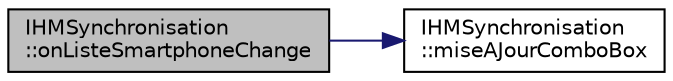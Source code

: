 digraph "IHMSynchronisation::onListeSmartphoneChange"
{
 // LATEX_PDF_SIZE
  edge [fontname="Helvetica",fontsize="10",labelfontname="Helvetica",labelfontsize="10"];
  node [fontname="Helvetica",fontsize="10",shape=record];
  rankdir="LR";
  Node1 [label="IHMSynchronisation\l::onListeSmartphoneChange",height=0.2,width=0.4,color="black", fillcolor="grey75", style="filled", fontcolor="black",tooltip=" "];
  Node1 -> Node2 [color="midnightblue",fontsize="10",style="solid",fontname="Helvetica"];
  Node2 [label="IHMSynchronisation\l::miseAJourComboBox",height=0.2,width=0.4,color="black", fillcolor="white", style="filled",URL="$class_i_h_m_synchronisation.html#a19989ab3e23852174c60b52348929ebb",tooltip="IHMSynchronisation::miseAJourComboBox Cette méthode permet de mettre à jour la liste déroulante de li..."];
}
